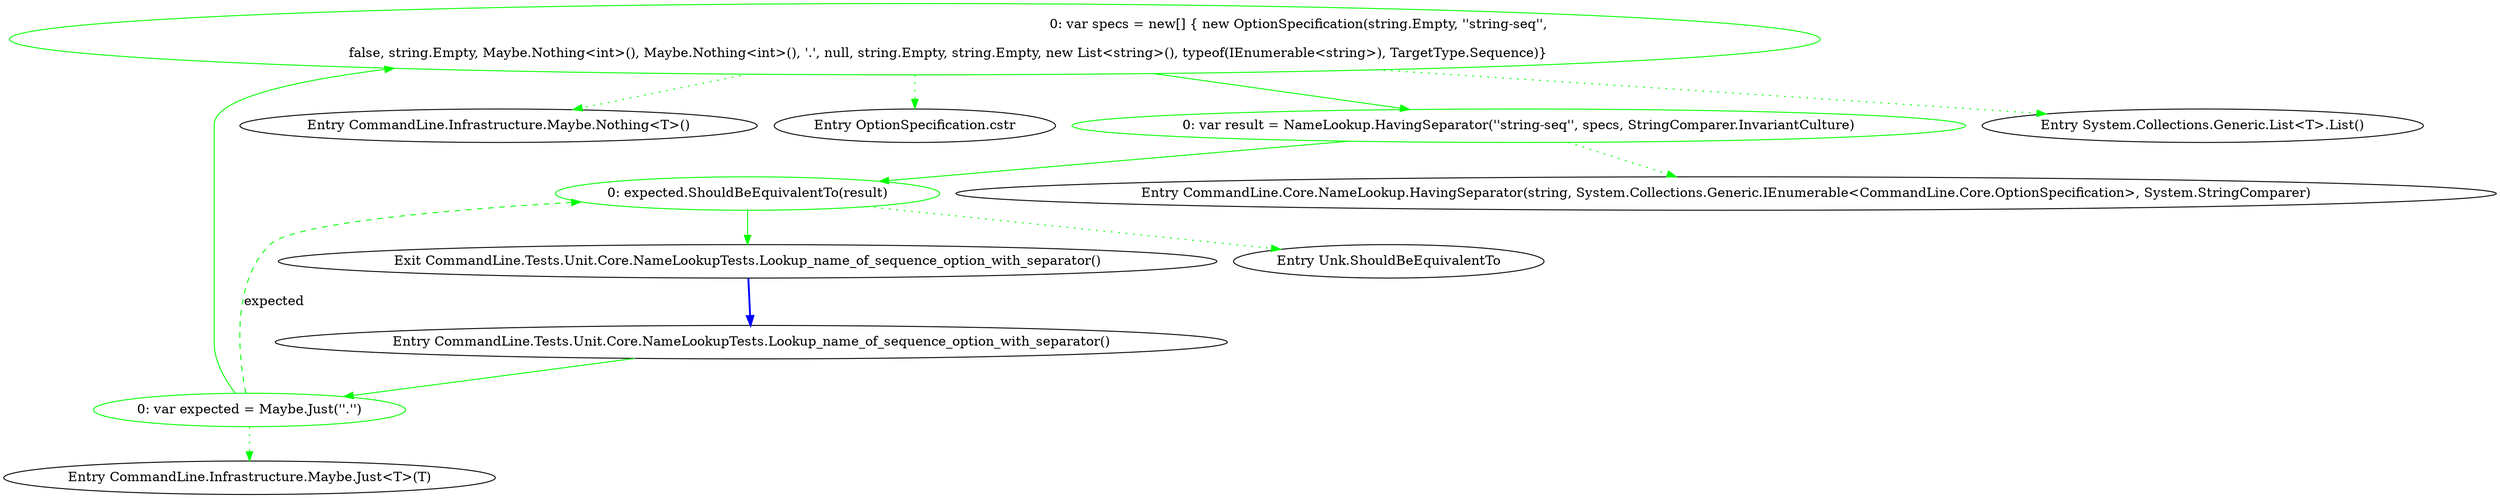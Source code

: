 digraph  {
m1_8 [cluster="CommandLine.Infrastructure.Maybe.Nothing<T>()", file="ParserResultExtensionsTests.cs", label="Entry CommandLine.Infrastructure.Maybe.Nothing<T>()", span="63-63"];
m1_6 [cluster="CommandLine.Infrastructure.Maybe.Just<T>(T)", file="ParserResultExtensionsTests.cs", label="Entry CommandLine.Infrastructure.Maybe.Just<T>(T)", span="68-68"];
m1_7 [cluster="OptionSpecification.cstr", file="ParserResultExtensionsTests.cs", label="Entry OptionSpecification.cstr", span=""];
m1_0 [cluster="CommandLine.Tests.Unit.Core.NameLookupTests.Lookup_name_of_sequence_option_with_separator()", file="ParserResultExtensionsTests.cs", label="Entry CommandLine.Tests.Unit.Core.NameLookupTests.Lookup_name_of_sequence_option_with_separator()", span="14-14"];
m1_1 [cluster="CommandLine.Tests.Unit.Core.NameLookupTests.Lookup_name_of_sequence_option_with_separator()", color=green, community=0, file="ParserResultExtensionsTests.cs", label="0: var expected = Maybe.Just(''.'')", span="17-17"];
m1_2 [cluster="CommandLine.Tests.Unit.Core.NameLookupTests.Lookup_name_of_sequence_option_with_separator()", color=green, community=0, file="ParserResultExtensionsTests.cs", label="0: var specs = new[] { new OptionSpecification(string.Empty, ''string-seq'',\r\n                false, string.Empty, Maybe.Nothing<int>(), Maybe.Nothing<int>(), '.', null, string.Empty, string.Empty, new List<string>(), typeof(IEnumerable<string>), TargetType.Sequence)}", span="18-19"];
m1_4 [cluster="CommandLine.Tests.Unit.Core.NameLookupTests.Lookup_name_of_sequence_option_with_separator()", color=green, community=0, file="ParserResultExtensionsTests.cs", label="0: expected.ShouldBeEquivalentTo(result)", span="25-25"];
m1_3 [cluster="CommandLine.Tests.Unit.Core.NameLookupTests.Lookup_name_of_sequence_option_with_separator()", color=green, community=0, file="ParserResultExtensionsTests.cs", label="0: var result = NameLookup.HavingSeparator(''string-seq'', specs, StringComparer.InvariantCulture)", span="22-22"];
m1_5 [cluster="CommandLine.Tests.Unit.Core.NameLookupTests.Lookup_name_of_sequence_option_with_separator()", file="ParserResultExtensionsTests.cs", label="Exit CommandLine.Tests.Unit.Core.NameLookupTests.Lookup_name_of_sequence_option_with_separator()", span="14-14"];
m1_10 [cluster="CommandLine.Core.NameLookup.HavingSeparator(string, System.Collections.Generic.IEnumerable<CommandLine.Core.OptionSpecification>, System.StringComparer)", file="ParserResultExtensionsTests.cs", label="Entry CommandLine.Core.NameLookup.HavingSeparator(string, System.Collections.Generic.IEnumerable<CommandLine.Core.OptionSpecification>, System.StringComparer)", span="16-16"];
m1_11 [cluster="Unk.ShouldBeEquivalentTo", file="ParserResultExtensionsTests.cs", label="Entry Unk.ShouldBeEquivalentTo", span=""];
m1_9 [cluster="System.Collections.Generic.List<T>.List()", file="ParserResultExtensionsTests.cs", label="Entry System.Collections.Generic.List<T>.List()", span="0-0"];
m1_0 -> m1_1  [color=green, key=0, style=solid];
m1_1 -> m1_2  [color=green, key=0, style=solid];
m1_1 -> m1_6  [color=green, key=2, style=dotted];
m1_1 -> m1_4  [color=green, key=1, label=expected, style=dashed];
m1_2 -> m1_3  [color=green, key=0, style=solid];
m1_2 -> m1_7  [color=green, key=2, style=dotted];
m1_2 -> m1_8  [color=green, key=2, style=dotted];
m1_2 -> m1_9  [color=green, key=2, style=dotted];
m1_4 -> m1_5  [color=green, key=0, style=solid];
m1_4 -> m1_11  [color=green, key=2, style=dotted];
m1_3 -> m1_4  [color=green, key=0, style=solid];
m1_3 -> m1_10  [color=green, key=2, style=dotted];
m1_5 -> m1_0  [color=blue, key=0, style=bold];
}

